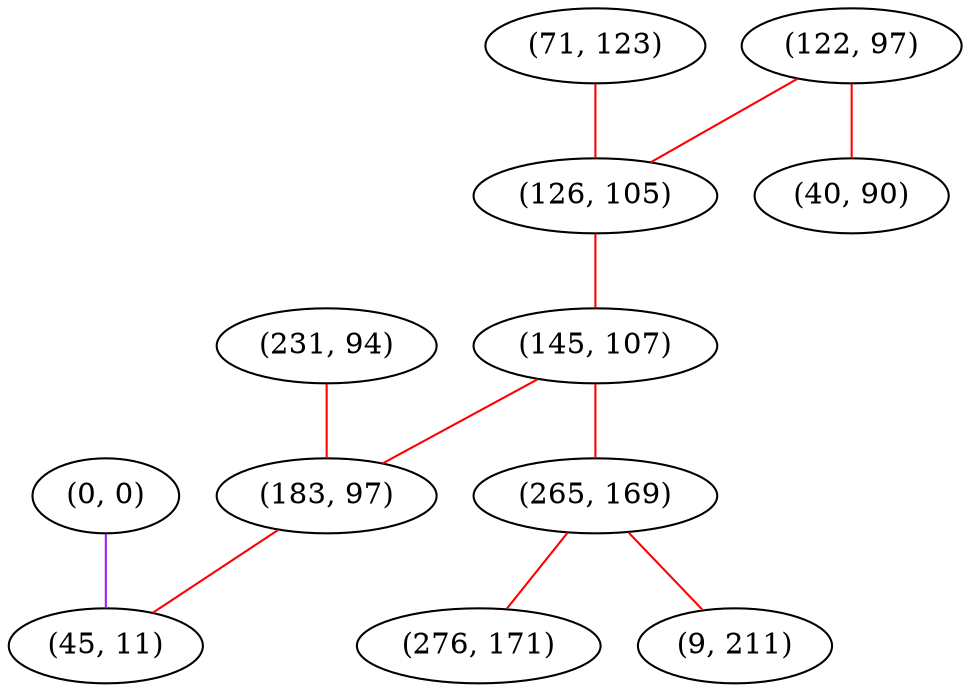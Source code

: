 graph "" {
"(0, 0)";
"(122, 97)";
"(71, 123)";
"(126, 105)";
"(145, 107)";
"(265, 169)";
"(276, 171)";
"(231, 94)";
"(183, 97)";
"(9, 211)";
"(40, 90)";
"(45, 11)";
"(0, 0)" -- "(45, 11)"  [color=purple, key=0, weight=4];
"(122, 97)" -- "(126, 105)"  [color=red, key=0, weight=1];
"(122, 97)" -- "(40, 90)"  [color=red, key=0, weight=1];
"(71, 123)" -- "(126, 105)"  [color=red, key=0, weight=1];
"(126, 105)" -- "(145, 107)"  [color=red, key=0, weight=1];
"(145, 107)" -- "(265, 169)"  [color=red, key=0, weight=1];
"(145, 107)" -- "(183, 97)"  [color=red, key=0, weight=1];
"(265, 169)" -- "(9, 211)"  [color=red, key=0, weight=1];
"(265, 169)" -- "(276, 171)"  [color=red, key=0, weight=1];
"(231, 94)" -- "(183, 97)"  [color=red, key=0, weight=1];
"(183, 97)" -- "(45, 11)"  [color=red, key=0, weight=1];
}

